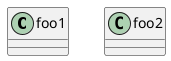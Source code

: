 {
  "sha1": "ti6z5am37xqxmg3qvyg7xmna8dt7n97",
  "insertion": {
    "when": "2024-06-04T17:28:46.242Z",
    "user": "plantuml@gmail.com"
  }
}
@startuml
class foo1
class foo2
@enduml

